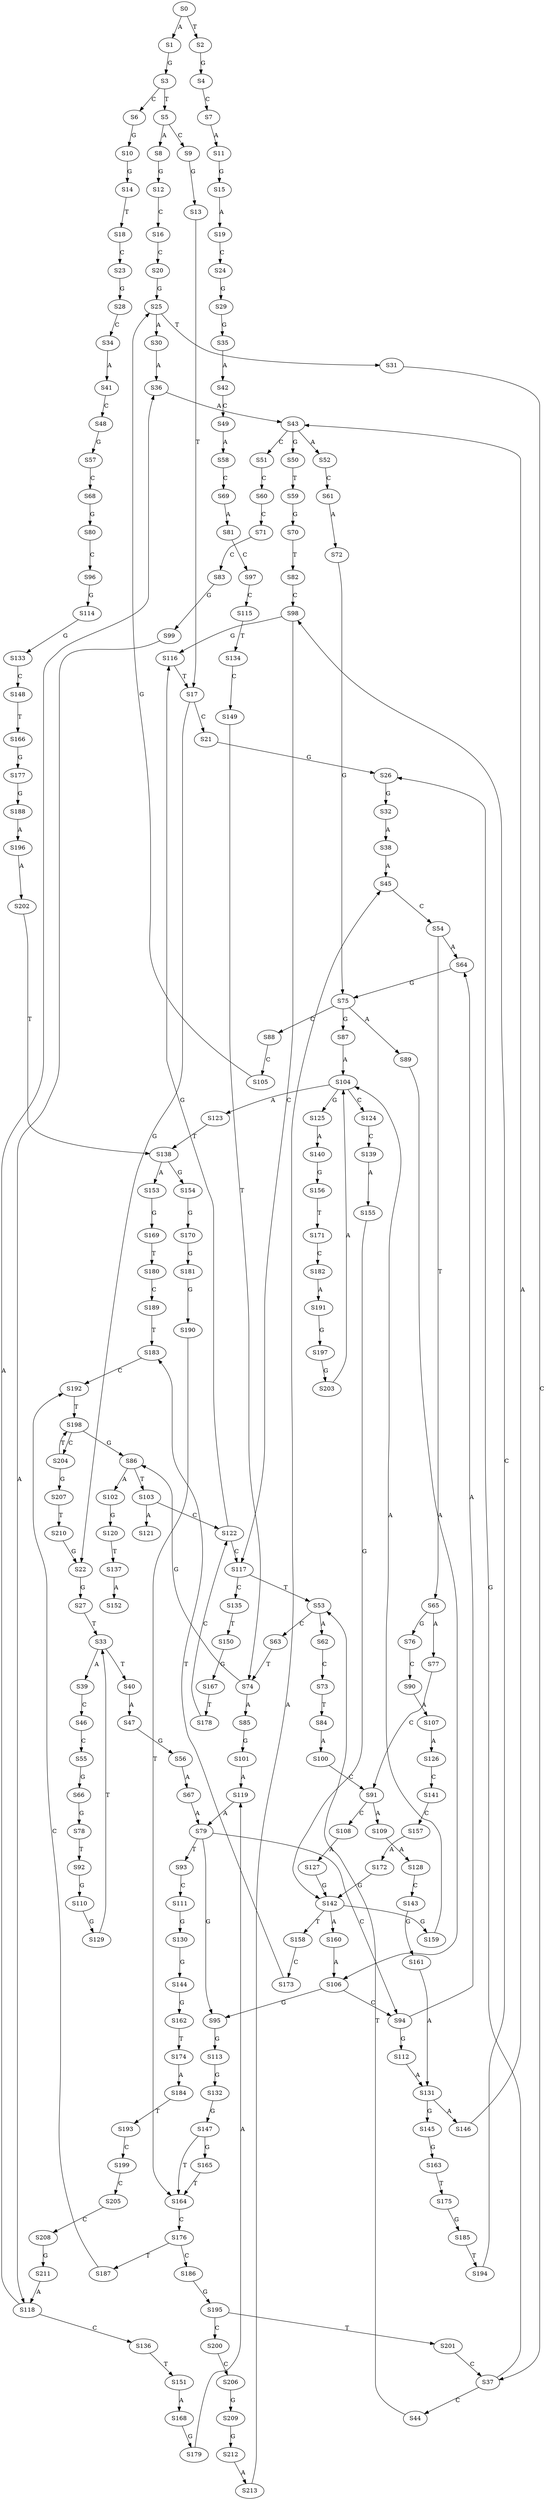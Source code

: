 strict digraph  {
	S0 -> S1 [ label = A ];
	S0 -> S2 [ label = T ];
	S1 -> S3 [ label = G ];
	S2 -> S4 [ label = G ];
	S3 -> S5 [ label = T ];
	S3 -> S6 [ label = C ];
	S4 -> S7 [ label = C ];
	S5 -> S8 [ label = A ];
	S5 -> S9 [ label = C ];
	S6 -> S10 [ label = G ];
	S7 -> S11 [ label = A ];
	S8 -> S12 [ label = G ];
	S9 -> S13 [ label = G ];
	S10 -> S14 [ label = G ];
	S11 -> S15 [ label = G ];
	S12 -> S16 [ label = C ];
	S13 -> S17 [ label = T ];
	S14 -> S18 [ label = T ];
	S15 -> S19 [ label = A ];
	S16 -> S20 [ label = C ];
	S17 -> S21 [ label = C ];
	S17 -> S22 [ label = G ];
	S18 -> S23 [ label = C ];
	S19 -> S24 [ label = C ];
	S20 -> S25 [ label = G ];
	S21 -> S26 [ label = G ];
	S22 -> S27 [ label = G ];
	S23 -> S28 [ label = G ];
	S24 -> S29 [ label = G ];
	S25 -> S30 [ label = A ];
	S25 -> S31 [ label = T ];
	S26 -> S32 [ label = G ];
	S27 -> S33 [ label = T ];
	S28 -> S34 [ label = C ];
	S29 -> S35 [ label = G ];
	S30 -> S36 [ label = A ];
	S31 -> S37 [ label = C ];
	S32 -> S38 [ label = A ];
	S33 -> S39 [ label = A ];
	S33 -> S40 [ label = T ];
	S34 -> S41 [ label = A ];
	S35 -> S42 [ label = A ];
	S36 -> S43 [ label = A ];
	S37 -> S44 [ label = C ];
	S37 -> S26 [ label = G ];
	S38 -> S45 [ label = A ];
	S39 -> S46 [ label = C ];
	S40 -> S47 [ label = A ];
	S41 -> S48 [ label = C ];
	S42 -> S49 [ label = C ];
	S43 -> S50 [ label = G ];
	S43 -> S51 [ label = C ];
	S43 -> S52 [ label = A ];
	S44 -> S53 [ label = T ];
	S45 -> S54 [ label = C ];
	S46 -> S55 [ label = C ];
	S47 -> S56 [ label = G ];
	S48 -> S57 [ label = G ];
	S49 -> S58 [ label = A ];
	S50 -> S59 [ label = T ];
	S51 -> S60 [ label = C ];
	S52 -> S61 [ label = C ];
	S53 -> S62 [ label = A ];
	S53 -> S63 [ label = C ];
	S54 -> S64 [ label = A ];
	S54 -> S65 [ label = T ];
	S55 -> S66 [ label = G ];
	S56 -> S67 [ label = A ];
	S57 -> S68 [ label = C ];
	S58 -> S69 [ label = C ];
	S59 -> S70 [ label = G ];
	S60 -> S71 [ label = C ];
	S61 -> S72 [ label = A ];
	S62 -> S73 [ label = C ];
	S63 -> S74 [ label = T ];
	S64 -> S75 [ label = G ];
	S65 -> S76 [ label = G ];
	S65 -> S77 [ label = A ];
	S66 -> S78 [ label = G ];
	S67 -> S79 [ label = A ];
	S68 -> S80 [ label = G ];
	S69 -> S81 [ label = A ];
	S70 -> S82 [ label = T ];
	S71 -> S83 [ label = C ];
	S72 -> S75 [ label = G ];
	S73 -> S84 [ label = T ];
	S74 -> S85 [ label = A ];
	S74 -> S86 [ label = G ];
	S75 -> S87 [ label = G ];
	S75 -> S88 [ label = C ];
	S75 -> S89 [ label = A ];
	S76 -> S90 [ label = C ];
	S77 -> S91 [ label = C ];
	S78 -> S92 [ label = T ];
	S79 -> S93 [ label = T ];
	S79 -> S94 [ label = C ];
	S79 -> S95 [ label = G ];
	S80 -> S96 [ label = C ];
	S81 -> S97 [ label = C ];
	S82 -> S98 [ label = C ];
	S83 -> S99 [ label = G ];
	S84 -> S100 [ label = A ];
	S85 -> S101 [ label = G ];
	S86 -> S102 [ label = A ];
	S86 -> S103 [ label = T ];
	S87 -> S104 [ label = A ];
	S88 -> S105 [ label = C ];
	S89 -> S106 [ label = A ];
	S90 -> S107 [ label = A ];
	S91 -> S108 [ label = C ];
	S91 -> S109 [ label = A ];
	S92 -> S110 [ label = G ];
	S93 -> S111 [ label = C ];
	S94 -> S112 [ label = G ];
	S94 -> S64 [ label = A ];
	S95 -> S113 [ label = G ];
	S96 -> S114 [ label = G ];
	S97 -> S115 [ label = C ];
	S98 -> S116 [ label = G ];
	S98 -> S117 [ label = C ];
	S99 -> S118 [ label = A ];
	S100 -> S91 [ label = C ];
	S101 -> S119 [ label = A ];
	S102 -> S120 [ label = G ];
	S103 -> S121 [ label = A ];
	S103 -> S122 [ label = C ];
	S104 -> S123 [ label = A ];
	S104 -> S124 [ label = C ];
	S104 -> S125 [ label = G ];
	S105 -> S25 [ label = G ];
	S106 -> S94 [ label = C ];
	S106 -> S95 [ label = G ];
	S107 -> S126 [ label = A ];
	S108 -> S127 [ label = A ];
	S109 -> S128 [ label = A ];
	S110 -> S129 [ label = G ];
	S111 -> S130 [ label = G ];
	S112 -> S131 [ label = A ];
	S113 -> S132 [ label = G ];
	S114 -> S133 [ label = G ];
	S115 -> S134 [ label = T ];
	S116 -> S17 [ label = T ];
	S117 -> S53 [ label = T ];
	S117 -> S135 [ label = C ];
	S118 -> S36 [ label = A ];
	S118 -> S136 [ label = C ];
	S119 -> S79 [ label = A ];
	S120 -> S137 [ label = T ];
	S122 -> S117 [ label = C ];
	S122 -> S116 [ label = G ];
	S123 -> S138 [ label = T ];
	S124 -> S139 [ label = C ];
	S125 -> S140 [ label = A ];
	S126 -> S141 [ label = C ];
	S127 -> S142 [ label = G ];
	S128 -> S143 [ label = C ];
	S129 -> S33 [ label = T ];
	S130 -> S144 [ label = G ];
	S131 -> S145 [ label = G ];
	S131 -> S146 [ label = A ];
	S132 -> S147 [ label = G ];
	S133 -> S148 [ label = C ];
	S134 -> S149 [ label = C ];
	S135 -> S150 [ label = T ];
	S136 -> S151 [ label = T ];
	S137 -> S152 [ label = A ];
	S138 -> S153 [ label = A ];
	S138 -> S154 [ label = G ];
	S139 -> S155 [ label = A ];
	S140 -> S156 [ label = G ];
	S141 -> S157 [ label = C ];
	S142 -> S158 [ label = T ];
	S142 -> S159 [ label = G ];
	S142 -> S160 [ label = A ];
	S143 -> S161 [ label = G ];
	S144 -> S162 [ label = G ];
	S145 -> S163 [ label = G ];
	S146 -> S43 [ label = A ];
	S147 -> S164 [ label = T ];
	S147 -> S165 [ label = G ];
	S148 -> S166 [ label = T ];
	S149 -> S74 [ label = T ];
	S150 -> S167 [ label = G ];
	S151 -> S168 [ label = A ];
	S153 -> S169 [ label = G ];
	S154 -> S170 [ label = G ];
	S155 -> S142 [ label = G ];
	S156 -> S171 [ label = T ];
	S157 -> S172 [ label = A ];
	S158 -> S173 [ label = C ];
	S159 -> S104 [ label = A ];
	S160 -> S106 [ label = A ];
	S161 -> S131 [ label = A ];
	S162 -> S174 [ label = T ];
	S163 -> S175 [ label = T ];
	S164 -> S176 [ label = C ];
	S165 -> S164 [ label = T ];
	S166 -> S177 [ label = G ];
	S167 -> S178 [ label = T ];
	S168 -> S179 [ label = G ];
	S169 -> S180 [ label = T ];
	S170 -> S181 [ label = G ];
	S171 -> S182 [ label = C ];
	S172 -> S142 [ label = G ];
	S173 -> S183 [ label = T ];
	S174 -> S184 [ label = A ];
	S175 -> S185 [ label = G ];
	S176 -> S186 [ label = C ];
	S176 -> S187 [ label = T ];
	S177 -> S188 [ label = G ];
	S178 -> S122 [ label = C ];
	S179 -> S119 [ label = A ];
	S180 -> S189 [ label = C ];
	S181 -> S190 [ label = G ];
	S182 -> S191 [ label = A ];
	S183 -> S192 [ label = C ];
	S184 -> S193 [ label = T ];
	S185 -> S194 [ label = T ];
	S186 -> S195 [ label = G ];
	S187 -> S192 [ label = C ];
	S188 -> S196 [ label = A ];
	S189 -> S183 [ label = T ];
	S190 -> S164 [ label = T ];
	S191 -> S197 [ label = G ];
	S192 -> S198 [ label = T ];
	S193 -> S199 [ label = C ];
	S194 -> S98 [ label = C ];
	S195 -> S200 [ label = C ];
	S195 -> S201 [ label = T ];
	S196 -> S202 [ label = A ];
	S197 -> S203 [ label = G ];
	S198 -> S86 [ label = G ];
	S198 -> S204 [ label = C ];
	S199 -> S205 [ label = C ];
	S200 -> S206 [ label = C ];
	S201 -> S37 [ label = C ];
	S202 -> S138 [ label = T ];
	S203 -> S104 [ label = A ];
	S204 -> S198 [ label = T ];
	S204 -> S207 [ label = G ];
	S205 -> S208 [ label = C ];
	S206 -> S209 [ label = G ];
	S207 -> S210 [ label = T ];
	S208 -> S211 [ label = G ];
	S209 -> S212 [ label = G ];
	S210 -> S22 [ label = G ];
	S211 -> S118 [ label = A ];
	S212 -> S213 [ label = A ];
	S213 -> S45 [ label = A ];
}
